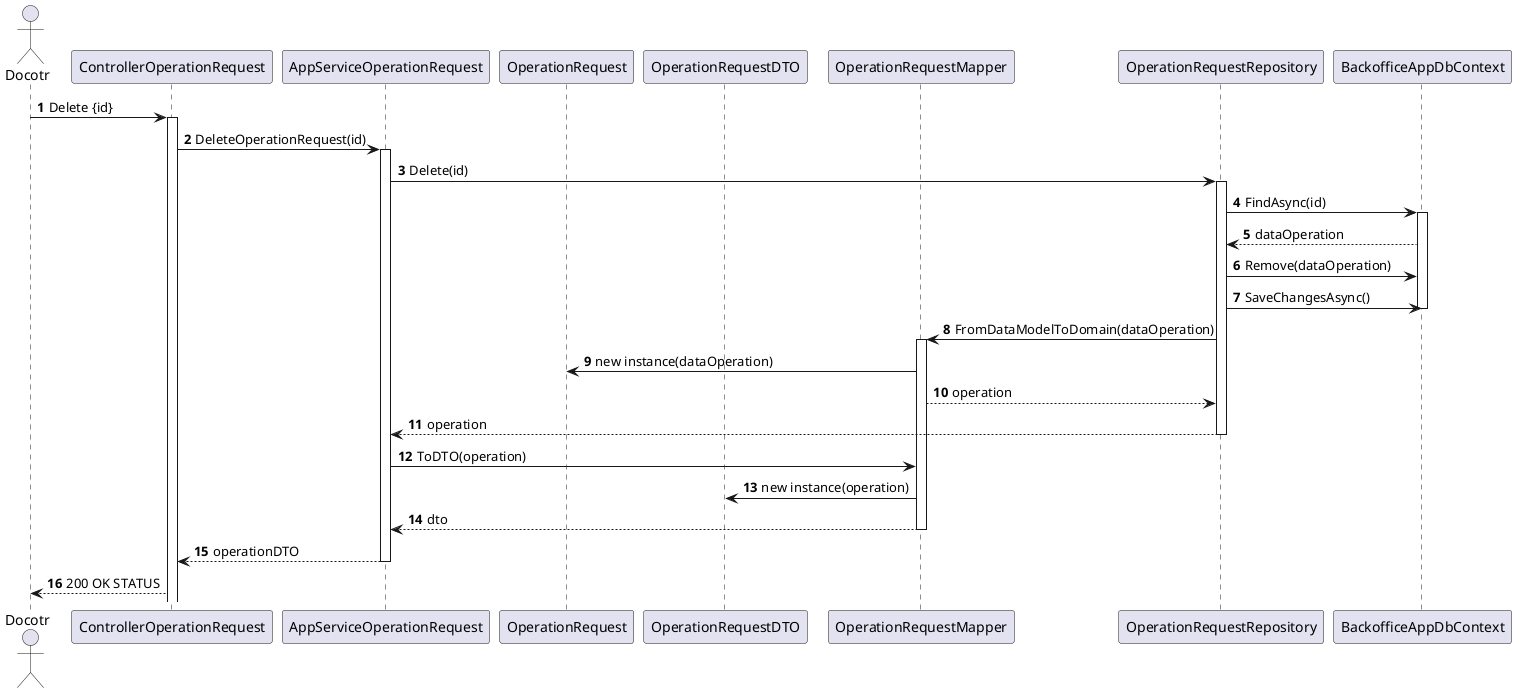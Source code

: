 @startuml
'https://plantuml.com/sequence-diagram

autonumber

actor "Docotr" as adm


participant ControllerOperationRequest as ct
participant AppServiceOperationRequest as service
participant OperationRequest as op
participant OperationRequestDTO as dto
participant OperationRequestMapper as mapper
participant OperationRequestRepository as repository
participant BackofficeAppDbContext as db

adm -> ct: Delete {id}
activate ct
ct -> service : DeleteOperationRequest(id)
activate service
service -> repository : Delete(id)
activate repository
repository -> db : FindAsync(id)
activate db
db --> repository : dataOperation
repository -> db : Remove(dataOperation)
repository -> db : SaveChangesAsync()
deactivate db
repository -> mapper : FromDataModelToDomain(dataOperation)
activate mapper
mapper -> op : new instance(dataOperation)
mapper --> repository : operation


repository --> service : operation
deactivate repository
service -> mapper : ToDTO(operation)
mapper -> dto : new instance(operation)
mapper --> service : dto
deactivate mapper

service --> ct : operationDTO
deactivate service
ct --> adm : 200 OK STATUS







@enduml